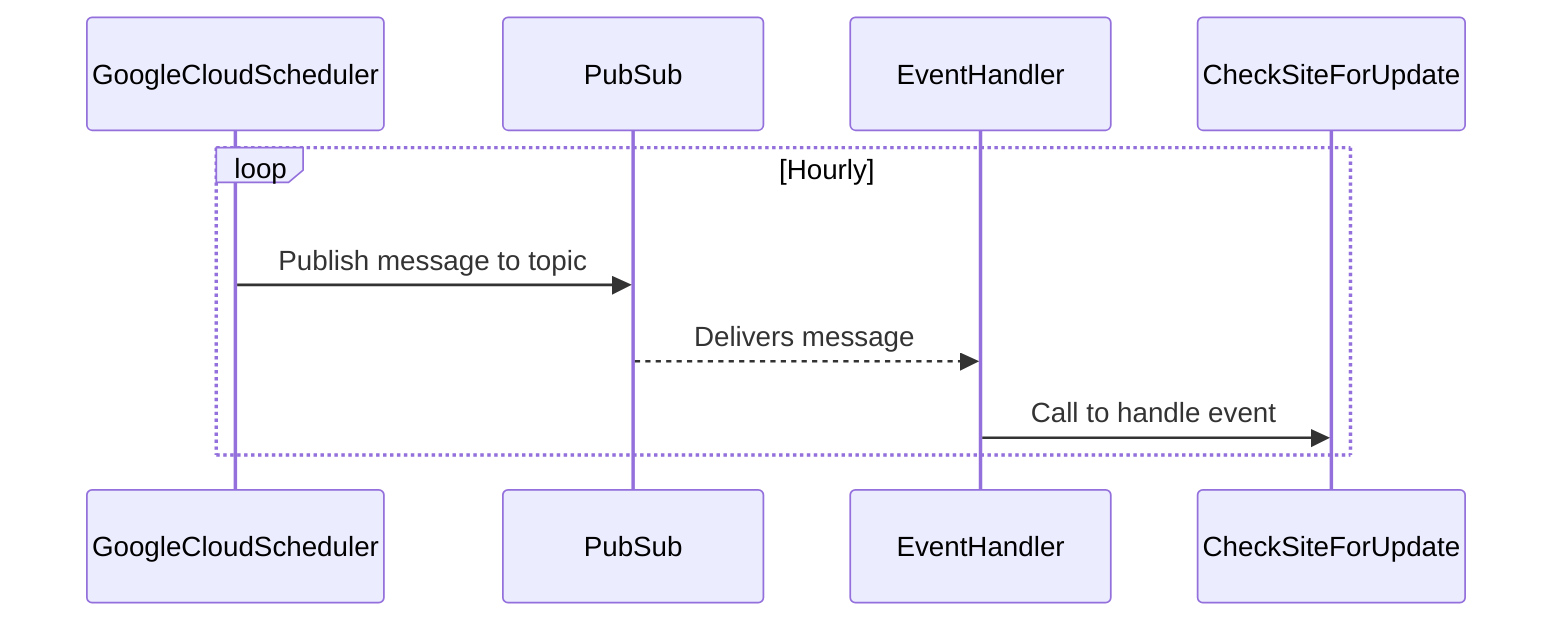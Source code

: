sequenceDiagram
    participant GoogleCloudScheduler
    participant PubSub
    participant EventHandler
    participant CheckSiteForUpdate
    loop Hourly
        GoogleCloudScheduler ->> PubSub: Publish message to topic
        PubSub -->> EventHandler: Delivers message
        EventHandler ->> CheckSiteForUpdate: Call to handle event
    end